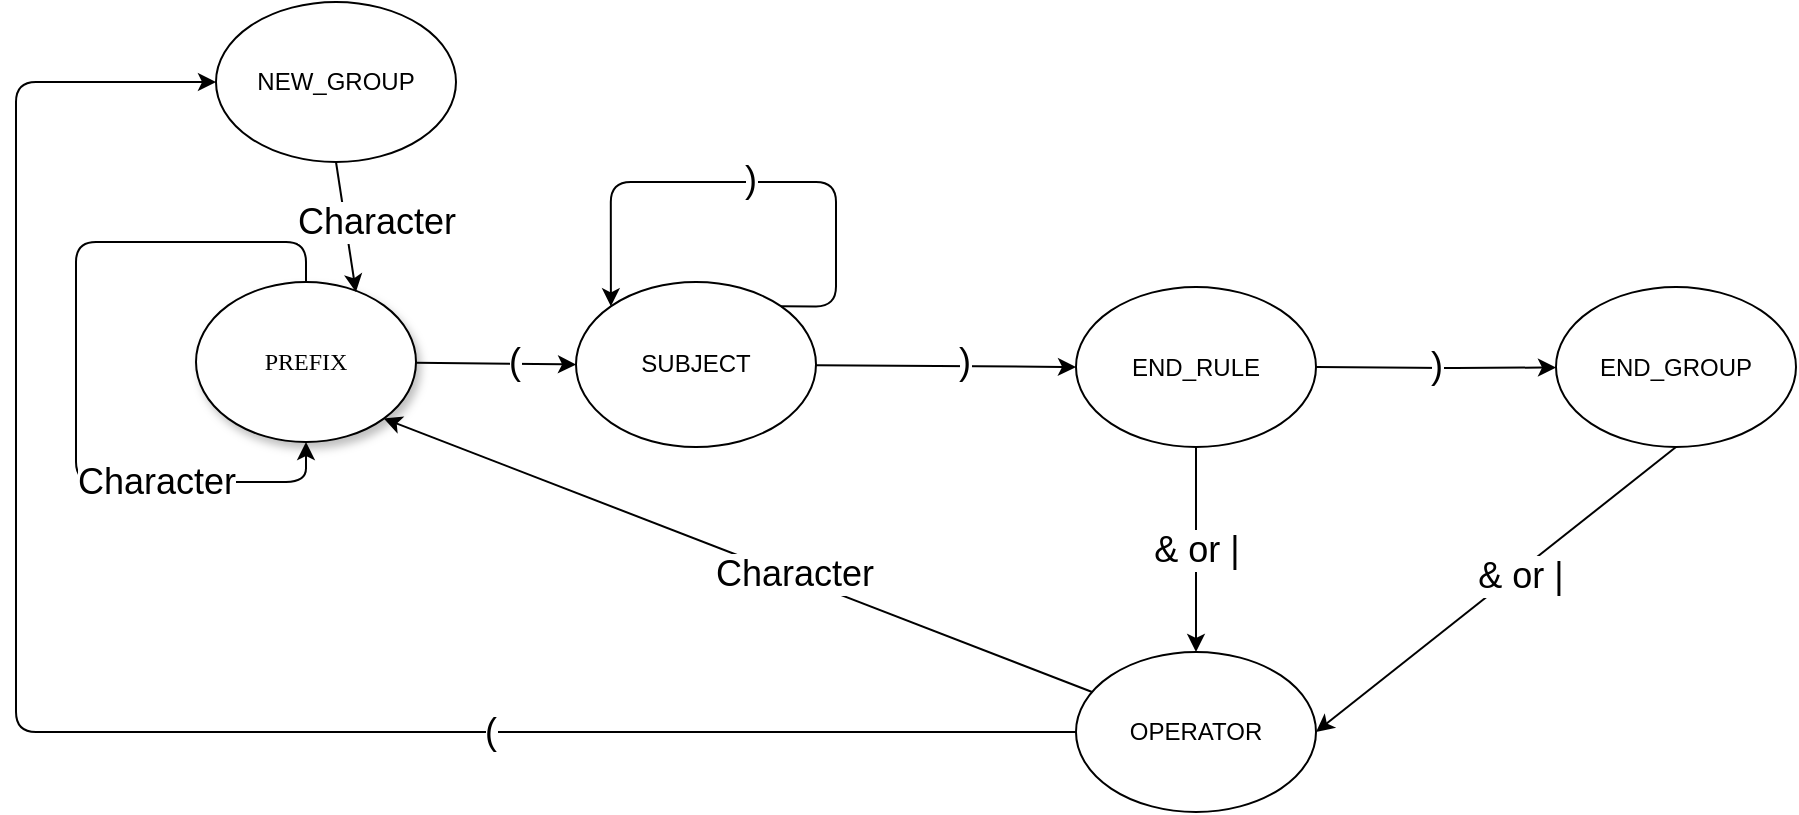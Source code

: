 <mxfile version="12.9.3" type="device"><diagram name="Page-1" id="42789a77-a242-8287-6e28-9cd8cfd52e62"><mxGraphModel dx="1422" dy="762" grid="1" gridSize="10" guides="1" tooltips="1" connect="1" arrows="1" fold="1" page="1" pageScale="1" pageWidth="1100" pageHeight="850" background="#ffffff" math="0" shadow="0"><root><mxCell id="0"/><mxCell id="1" parent="0"/><mxCell id="1ea317790d2ca983-9" value="PREFIX" style="ellipse;whiteSpace=wrap;html=1;rounded=0;shadow=1;comic=0;labelBackgroundColor=none;strokeWidth=1;fontFamily=Verdana;fontSize=12;align=center;" parent="1" vertex="1"><mxGeometry x="160" y="160" width="110" height="80" as="geometry"/></mxCell><mxCell id="T6DkDGKHoJdALN2LzEtg-1" value="SUBJECT" style="ellipse;whiteSpace=wrap;html=1;" parent="1" vertex="1"><mxGeometry x="350" y="160" width="120" height="82.5" as="geometry"/></mxCell><mxCell id="T6DkDGKHoJdALN2LzEtg-5" value="" style="edgeStyle=segmentEdgeStyle;endArrow=classic;html=1;entryX=0.5;entryY=1;entryDx=0;entryDy=0;exitX=0.5;exitY=0;exitDx=0;exitDy=0;" parent="1" source="1ea317790d2ca983-9" target="1ea317790d2ca983-9" edge="1"><mxGeometry width="50" height="50" relative="1" as="geometry"><mxPoint x="198" y="180" as="sourcePoint"/><mxPoint x="160" y="270" as="targetPoint"/><Array as="points"><mxPoint x="215" y="140"/><mxPoint x="100" y="140"/><mxPoint x="100" y="260"/><mxPoint x="215" y="260"/></Array></mxGeometry></mxCell><mxCell id="T6DkDGKHoJdALN2LzEtg-7" value="&lt;font style=&quot;font-size: 18px&quot;&gt;Character&lt;/font&gt;" style="text;html=1;align=center;verticalAlign=middle;resizable=0;points=[];labelBackgroundColor=#ffffff;" parent="T6DkDGKHoJdALN2LzEtg-5" vertex="1" connectable="0"><mxGeometry x="0.066" relative="1" as="geometry"><mxPoint x="40" y="47" as="offset"/></mxGeometry></mxCell><mxCell id="NWPmutdkNjXbjMHK0YDw-1" value="NEW_GROUP" style="ellipse;whiteSpace=wrap;html=1;" parent="1" vertex="1"><mxGeometry x="170" y="20" width="120" height="80" as="geometry"/></mxCell><mxCell id="NWPmutdkNjXbjMHK0YDw-2" value="&lt;font style=&quot;font-size: 18px&quot;&gt;Character&lt;/font&gt;" style="endArrow=classic;html=1;exitX=0.5;exitY=1;exitDx=0;exitDy=0;entryX=0.727;entryY=0.063;entryDx=0;entryDy=0;entryPerimeter=0;" parent="1" source="NWPmutdkNjXbjMHK0YDw-1" target="1ea317790d2ca983-9" edge="1"><mxGeometry x="-0.007" y="15" width="50" height="50" relative="1" as="geometry"><mxPoint x="520" y="120" as="sourcePoint"/><mxPoint x="570" y="70" as="targetPoint"/><mxPoint as="offset"/></mxGeometry></mxCell><mxCell id="NWPmutdkNjXbjMHK0YDw-7" value="" style="edgeStyle=segmentEdgeStyle;endArrow=classic;html=1;exitX=1;exitY=0;exitDx=0;exitDy=0;entryX=0;entryY=0;entryDx=0;entryDy=0;" parent="1" source="T6DkDGKHoJdALN2LzEtg-1" target="T6DkDGKHoJdALN2LzEtg-1" edge="1"><mxGeometry width="50" height="50" relative="1" as="geometry"><mxPoint x="520" y="120" as="sourcePoint"/><mxPoint x="350" y="150" as="targetPoint"/><Array as="points"><mxPoint x="480" y="172"/><mxPoint x="480" y="110"/><mxPoint x="367" y="110"/></Array></mxGeometry></mxCell><mxCell id="NWPmutdkNjXbjMHK0YDw-8" value="&lt;font style=&quot;font-size: 18px&quot;&gt;)&lt;/font&gt;" style="text;html=1;align=center;verticalAlign=middle;resizable=0;points=[];labelBackgroundColor=#ffffff;" parent="NWPmutdkNjXbjMHK0YDw-7" vertex="1" connectable="0"><mxGeometry x="0.003" y="-1" relative="1" as="geometry"><mxPoint as="offset"/></mxGeometry></mxCell><mxCell id="NWPmutdkNjXbjMHK0YDw-9" value="END_RULE" style="ellipse;whiteSpace=wrap;html=1;" parent="1" vertex="1"><mxGeometry x="600" y="162.5" width="120" height="80" as="geometry"/></mxCell><mxCell id="NWPmutdkNjXbjMHK0YDw-10" value="" style="endArrow=classic;html=1;entryX=0;entryY=0.5;entryDx=0;entryDy=0;" parent="1" source="T6DkDGKHoJdALN2LzEtg-1" target="NWPmutdkNjXbjMHK0YDw-9" edge="1"><mxGeometry width="50" height="50" relative="1" as="geometry"><mxPoint x="520" y="390" as="sourcePoint"/><mxPoint x="570" y="340" as="targetPoint"/></mxGeometry></mxCell><mxCell id="NWPmutdkNjXbjMHK0YDw-11" value="&lt;font style=&quot;font-size: 18px&quot;&gt;)&lt;/font&gt;" style="text;html=1;align=center;verticalAlign=middle;resizable=0;points=[];labelBackgroundColor=#ffffff;" parent="NWPmutdkNjXbjMHK0YDw-10" vertex="1" connectable="0"><mxGeometry x="0.229" y="-3" relative="1" as="geometry"><mxPoint x="-5.98" y="-5.13" as="offset"/></mxGeometry></mxCell><mxCell id="NWPmutdkNjXbjMHK0YDw-12" value="END_GROUP" style="ellipse;whiteSpace=wrap;html=1;" parent="1" vertex="1"><mxGeometry x="840" y="162.5" width="120" height="80" as="geometry"/></mxCell><mxCell id="NWPmutdkNjXbjMHK0YDw-13" value="&lt;font style=&quot;font-size: 18px&quot;&gt;)&lt;/font&gt;" style="endArrow=classic;html=1;exitX=1;exitY=0.5;exitDx=0;exitDy=0;" parent="1" source="NWPmutdkNjXbjMHK0YDw-9" target="NWPmutdkNjXbjMHK0YDw-12" edge="1"><mxGeometry x="0.0" width="50" height="50" relative="1" as="geometry"><mxPoint x="520" y="390" as="sourcePoint"/><mxPoint x="570" y="340" as="targetPoint"/><Array as="points"><mxPoint x="780" y="203"/></Array><mxPoint y="-1" as="offset"/></mxGeometry></mxCell><mxCell id="NWPmutdkNjXbjMHK0YDw-14" value="OPERATOR" style="ellipse;whiteSpace=wrap;html=1;" parent="1" vertex="1"><mxGeometry x="600" y="345" width="120" height="80" as="geometry"/></mxCell><mxCell id="NWPmutdkNjXbjMHK0YDw-15" value="&lt;font style=&quot;font-size: 18px&quot;&gt;&amp;amp; or |&lt;/font&gt;" style="endArrow=classic;html=1;entryX=0.5;entryY=0;entryDx=0;entryDy=0;exitX=0.5;exitY=1;exitDx=0;exitDy=0;" parent="1" source="NWPmutdkNjXbjMHK0YDw-9" target="NWPmutdkNjXbjMHK0YDw-14" edge="1"><mxGeometry width="50" height="50" relative="1" as="geometry"><mxPoint x="520" y="390" as="sourcePoint"/><mxPoint x="570" y="340" as="targetPoint"/></mxGeometry></mxCell><mxCell id="NWPmutdkNjXbjMHK0YDw-16" value="" style="endArrow=classic;html=1;exitX=0.5;exitY=1;exitDx=0;exitDy=0;entryX=1;entryY=0.5;entryDx=0;entryDy=0;" parent="1" source="NWPmutdkNjXbjMHK0YDw-12" target="NWPmutdkNjXbjMHK0YDw-14" edge="1"><mxGeometry width="50" height="50" relative="1" as="geometry"><mxPoint x="520" y="390" as="sourcePoint"/><mxPoint x="570" y="340" as="targetPoint"/></mxGeometry></mxCell><mxCell id="NWPmutdkNjXbjMHK0YDw-17" value="&lt;font style=&quot;font-size: 18px&quot;&gt;&amp;amp; or |&lt;/font&gt;" style="text;html=1;align=center;verticalAlign=middle;resizable=0;points=[];labelBackgroundColor=#ffffff;" parent="NWPmutdkNjXbjMHK0YDw-16" vertex="1" connectable="0"><mxGeometry x="-0.118" y="2" relative="1" as="geometry"><mxPoint as="offset"/></mxGeometry></mxCell><mxCell id="NWPmutdkNjXbjMHK0YDw-18" value="" style="edgeStyle=segmentEdgeStyle;endArrow=classic;html=1;exitX=0;exitY=0.5;exitDx=0;exitDy=0;entryX=0;entryY=0.5;entryDx=0;entryDy=0;" parent="1" source="NWPmutdkNjXbjMHK0YDw-14" target="NWPmutdkNjXbjMHK0YDw-1" edge="1"><mxGeometry width="50" height="50" relative="1" as="geometry"><mxPoint x="603" y="390" as="sourcePoint"/><mxPoint x="70" y="10" as="targetPoint"/><Array as="points"><mxPoint x="70" y="385"/><mxPoint x="70" y="60"/></Array></mxGeometry></mxCell><mxCell id="NWPmutdkNjXbjMHK0YDw-19" value="&lt;font style=&quot;font-size: 18px&quot;&gt;(&lt;/font&gt;" style="text;html=1;align=center;verticalAlign=middle;resizable=0;points=[];labelBackgroundColor=#ffffff;" parent="NWPmutdkNjXbjMHK0YDw-18" vertex="1" connectable="0"><mxGeometry x="-0.386" y="5" relative="1" as="geometry"><mxPoint y="-5" as="offset"/></mxGeometry></mxCell><mxCell id="NWPmutdkNjXbjMHK0YDw-29" value="" style="endArrow=classic;html=1;entryX=0;entryY=0.5;entryDx=0;entryDy=0;" parent="1" source="1ea317790d2ca983-9" target="T6DkDGKHoJdALN2LzEtg-1" edge="1"><mxGeometry width="50" height="50" relative="1" as="geometry"><mxPoint x="520" y="390" as="sourcePoint"/><mxPoint x="570" y="340" as="targetPoint"/></mxGeometry></mxCell><mxCell id="NWPmutdkNjXbjMHK0YDw-30" value="&lt;font style=&quot;font-size: 18px&quot;&gt;(&lt;/font&gt;" style="text;html=1;align=center;verticalAlign=middle;resizable=0;points=[];labelBackgroundColor=#ffffff;" parent="NWPmutdkNjXbjMHK0YDw-29" vertex="1" connectable="0"><mxGeometry x="0.225" y="1" relative="1" as="geometry"><mxPoint as="offset"/></mxGeometry></mxCell><mxCell id="NWPmutdkNjXbjMHK0YDw-31" value="" style="endArrow=classic;html=1;entryX=1;entryY=1;entryDx=0;entryDy=0;" parent="1" source="NWPmutdkNjXbjMHK0YDw-14" target="1ea317790d2ca983-9" edge="1"><mxGeometry width="50" height="50" relative="1" as="geometry"><mxPoint x="520" y="390" as="sourcePoint"/><mxPoint x="570" y="340" as="targetPoint"/></mxGeometry></mxCell><mxCell id="NWPmutdkNjXbjMHK0YDw-32" value="&lt;font style=&quot;font-size: 18px&quot;&gt;Character&lt;/font&gt;" style="text;html=1;align=center;verticalAlign=middle;resizable=0;points=[];labelBackgroundColor=#ffffff;" parent="NWPmutdkNjXbjMHK0YDw-31" vertex="1" connectable="0"><mxGeometry x="-0.154" y="-2" relative="1" as="geometry"><mxPoint as="offset"/></mxGeometry></mxCell></root></mxGraphModel></diagram></mxfile>